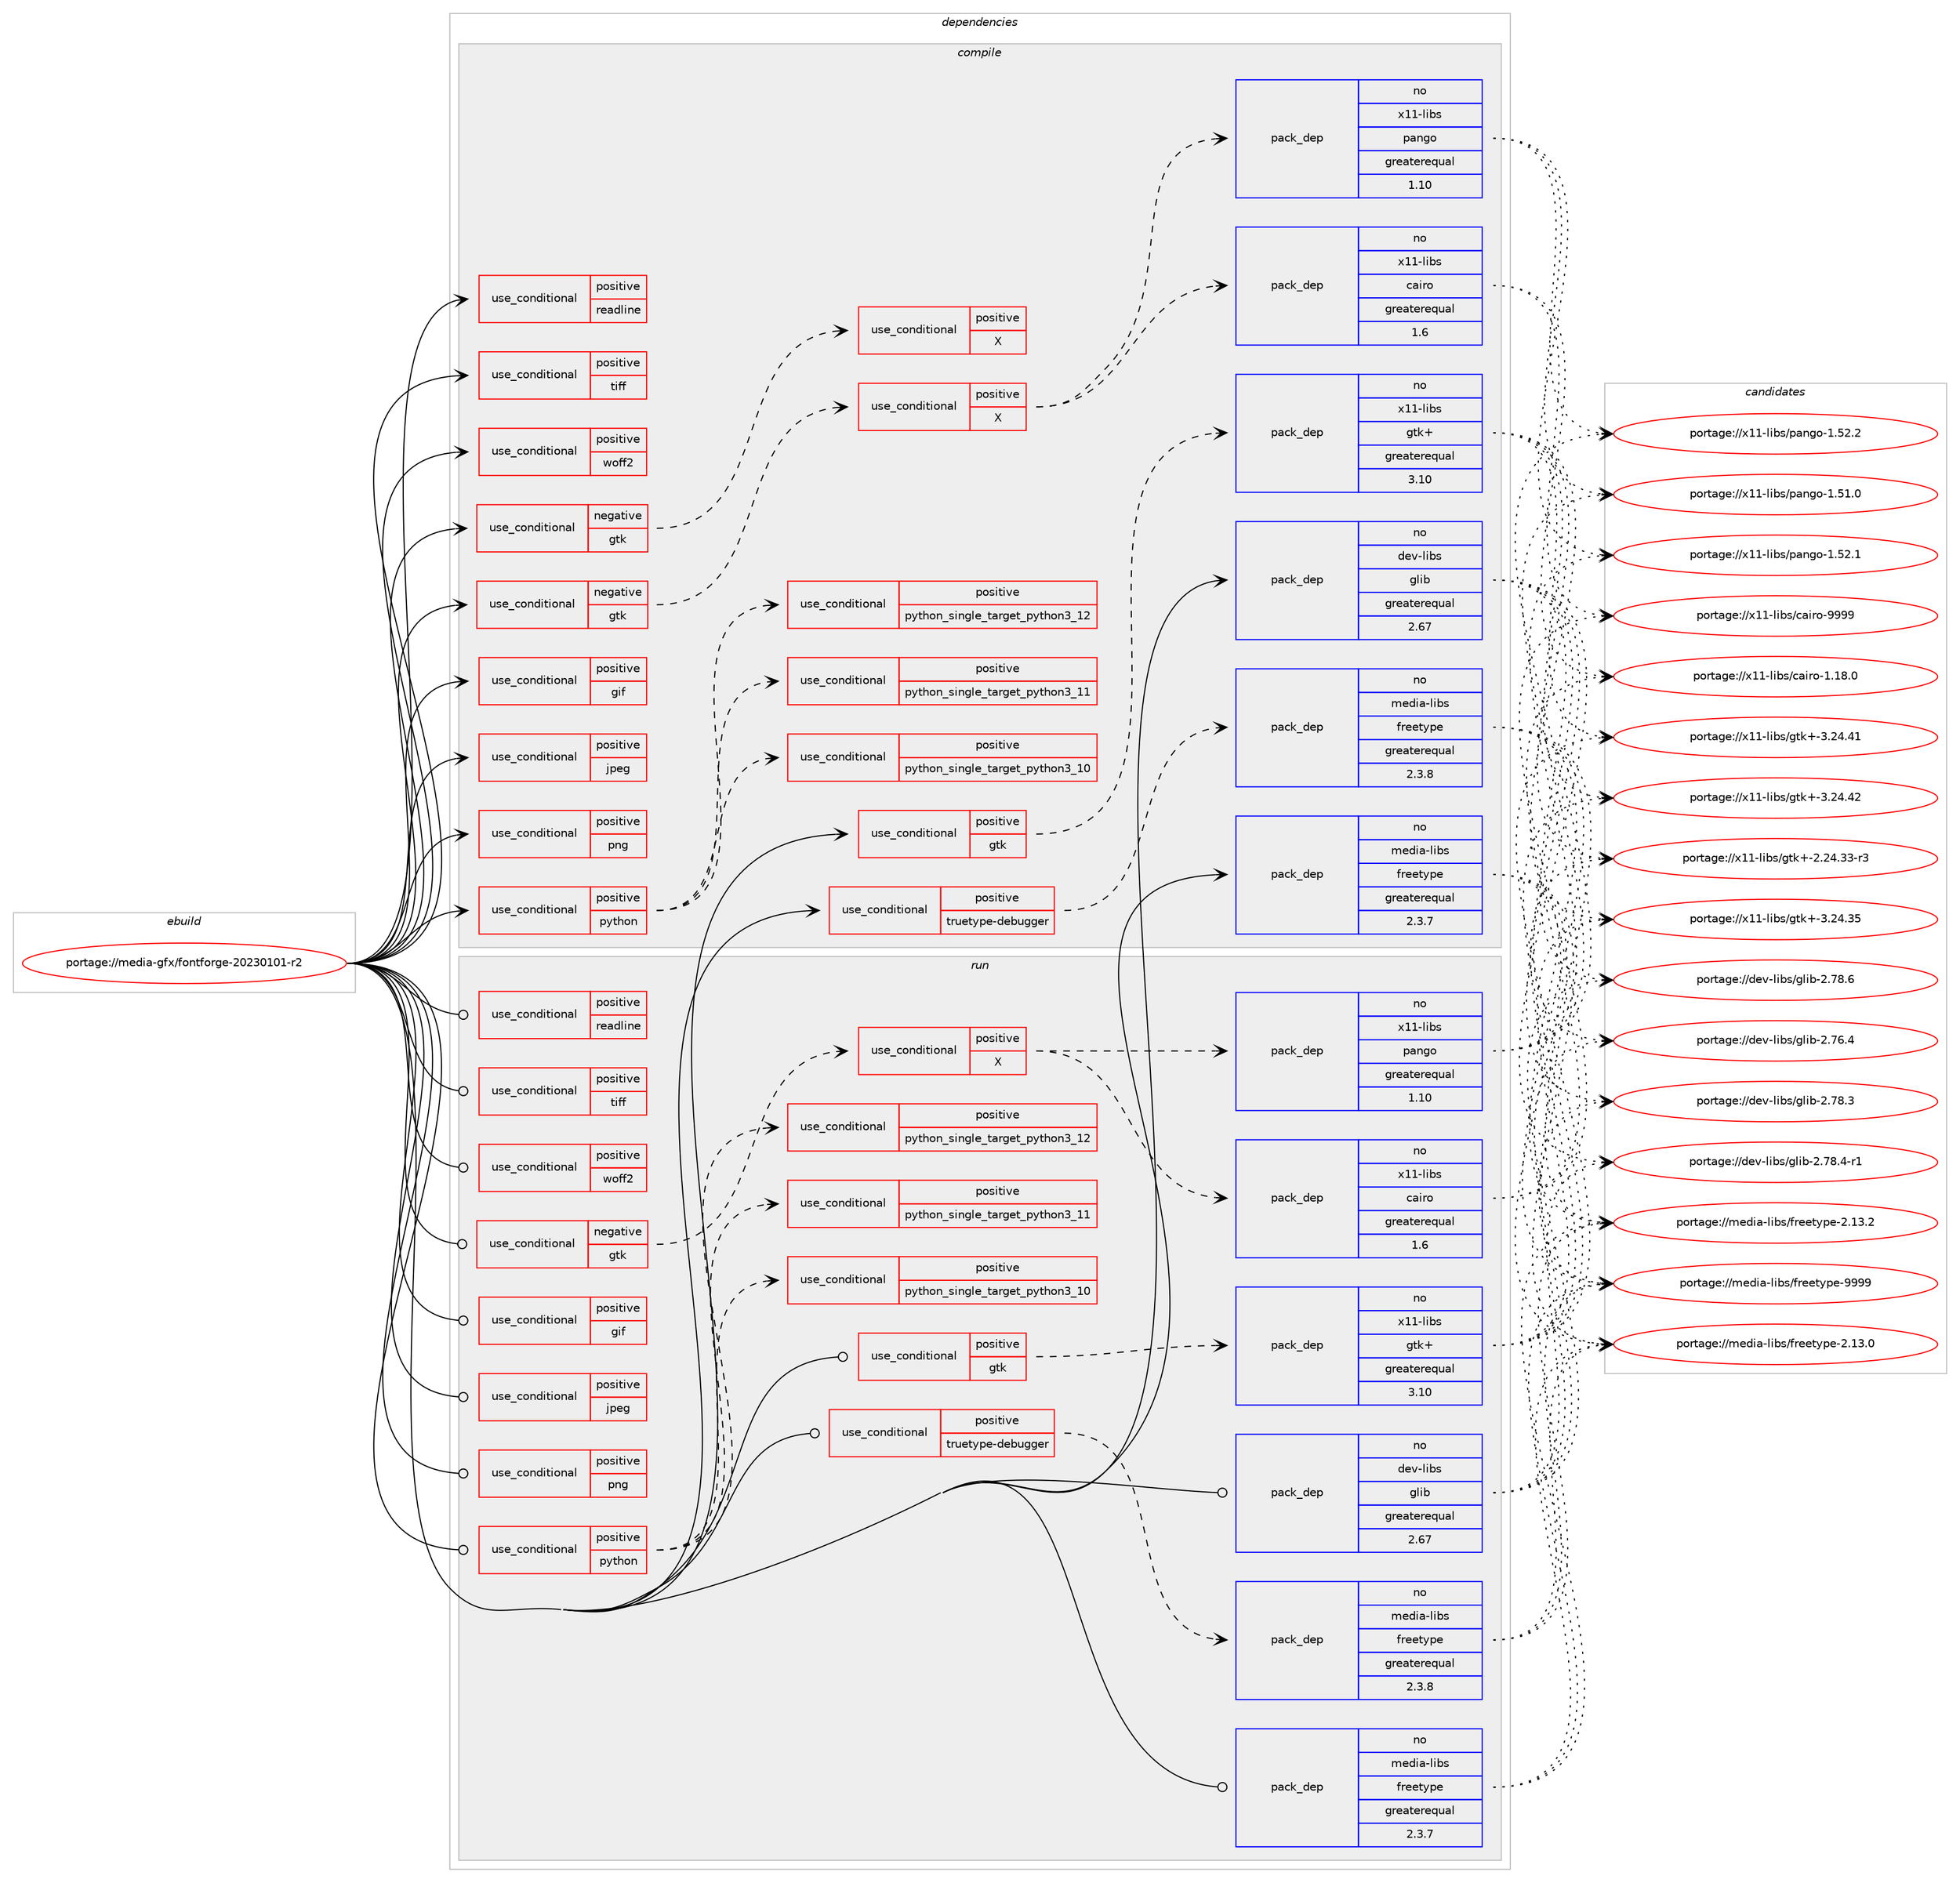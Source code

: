 digraph prolog {

# *************
# Graph options
# *************

newrank=true;
concentrate=true;
compound=true;
graph [rankdir=LR,fontname=Helvetica,fontsize=10,ranksep=1.5];#, ranksep=2.5, nodesep=0.2];
edge  [arrowhead=vee];
node  [fontname=Helvetica,fontsize=10];

# **********
# The ebuild
# **********

subgraph cluster_leftcol {
color=gray;
rank=same;
label=<<i>ebuild</i>>;
id [label="portage://media-gfx/fontforge-20230101-r2", color=red, width=4, href="../media-gfx/fontforge-20230101-r2.svg"];
}

# ****************
# The dependencies
# ****************

subgraph cluster_midcol {
color=gray;
label=<<i>dependencies</i>>;
subgraph cluster_compile {
fillcolor="#eeeeee";
style=filled;
label=<<i>compile</i>>;
subgraph cond70587 {
dependency149950 [label=<<TABLE BORDER="0" CELLBORDER="1" CELLSPACING="0" CELLPADDING="4"><TR><TD ROWSPAN="3" CELLPADDING="10">use_conditional</TD></TR><TR><TD>negative</TD></TR><TR><TD>gtk</TD></TR></TABLE>>, shape=none, color=red];
subgraph cond70588 {
dependency149951 [label=<<TABLE BORDER="0" CELLBORDER="1" CELLSPACING="0" CELLPADDING="4"><TR><TD ROWSPAN="3" CELLPADDING="10">use_conditional</TD></TR><TR><TD>positive</TD></TR><TR><TD>X</TD></TR></TABLE>>, shape=none, color=red];
# *** BEGIN UNKNOWN DEPENDENCY TYPE (TODO) ***
# dependency149951 -> package_dependency(portage://media-gfx/fontforge-20230101-r2,install,no,x11-base,xorg-proto,none,[,,],[],[])
# *** END UNKNOWN DEPENDENCY TYPE (TODO) ***

}
dependency149950:e -> dependency149951:w [weight=20,style="dashed",arrowhead="vee"];
}
id:e -> dependency149950:w [weight=20,style="solid",arrowhead="vee"];
subgraph cond70589 {
dependency149952 [label=<<TABLE BORDER="0" CELLBORDER="1" CELLSPACING="0" CELLPADDING="4"><TR><TD ROWSPAN="3" CELLPADDING="10">use_conditional</TD></TR><TR><TD>negative</TD></TR><TR><TD>gtk</TD></TR></TABLE>>, shape=none, color=red];
subgraph cond70590 {
dependency149953 [label=<<TABLE BORDER="0" CELLBORDER="1" CELLSPACING="0" CELLPADDING="4"><TR><TD ROWSPAN="3" CELLPADDING="10">use_conditional</TD></TR><TR><TD>positive</TD></TR><TR><TD>X</TD></TR></TABLE>>, shape=none, color=red];
subgraph pack77082 {
dependency149954 [label=<<TABLE BORDER="0" CELLBORDER="1" CELLSPACING="0" CELLPADDING="4" WIDTH="220"><TR><TD ROWSPAN="6" CELLPADDING="30">pack_dep</TD></TR><TR><TD WIDTH="110">no</TD></TR><TR><TD>x11-libs</TD></TR><TR><TD>cairo</TD></TR><TR><TD>greaterequal</TD></TR><TR><TD>1.6</TD></TR></TABLE>>, shape=none, color=blue];
}
dependency149953:e -> dependency149954:w [weight=20,style="dashed",arrowhead="vee"];
subgraph pack77083 {
dependency149955 [label=<<TABLE BORDER="0" CELLBORDER="1" CELLSPACING="0" CELLPADDING="4" WIDTH="220"><TR><TD ROWSPAN="6" CELLPADDING="30">pack_dep</TD></TR><TR><TD WIDTH="110">no</TD></TR><TR><TD>x11-libs</TD></TR><TR><TD>pango</TD></TR><TR><TD>greaterequal</TD></TR><TR><TD>1.10</TD></TR></TABLE>>, shape=none, color=blue];
}
dependency149953:e -> dependency149955:w [weight=20,style="dashed",arrowhead="vee"];
# *** BEGIN UNKNOWN DEPENDENCY TYPE (TODO) ***
# dependency149953 -> package_dependency(portage://media-gfx/fontforge-20230101-r2,install,no,x11-libs,libX11,none,[,,],any_same_slot,[])
# *** END UNKNOWN DEPENDENCY TYPE (TODO) ***

# *** BEGIN UNKNOWN DEPENDENCY TYPE (TODO) ***
# dependency149953 -> package_dependency(portage://media-gfx/fontforge-20230101-r2,install,no,x11-libs,libXi,none,[,,],any_same_slot,[])
# *** END UNKNOWN DEPENDENCY TYPE (TODO) ***

}
dependency149952:e -> dependency149953:w [weight=20,style="dashed",arrowhead="vee"];
}
id:e -> dependency149952:w [weight=20,style="solid",arrowhead="vee"];
subgraph cond70591 {
dependency149956 [label=<<TABLE BORDER="0" CELLBORDER="1" CELLSPACING="0" CELLPADDING="4"><TR><TD ROWSPAN="3" CELLPADDING="10">use_conditional</TD></TR><TR><TD>positive</TD></TR><TR><TD>gif</TD></TR></TABLE>>, shape=none, color=red];
# *** BEGIN UNKNOWN DEPENDENCY TYPE (TODO) ***
# dependency149956 -> package_dependency(portage://media-gfx/fontforge-20230101-r2,install,no,media-libs,giflib,none,[,,],any_same_slot,[])
# *** END UNKNOWN DEPENDENCY TYPE (TODO) ***

}
id:e -> dependency149956:w [weight=20,style="solid",arrowhead="vee"];
subgraph cond70592 {
dependency149957 [label=<<TABLE BORDER="0" CELLBORDER="1" CELLSPACING="0" CELLPADDING="4"><TR><TD ROWSPAN="3" CELLPADDING="10">use_conditional</TD></TR><TR><TD>positive</TD></TR><TR><TD>gtk</TD></TR></TABLE>>, shape=none, color=red];
subgraph pack77084 {
dependency149958 [label=<<TABLE BORDER="0" CELLBORDER="1" CELLSPACING="0" CELLPADDING="4" WIDTH="220"><TR><TD ROWSPAN="6" CELLPADDING="30">pack_dep</TD></TR><TR><TD WIDTH="110">no</TD></TR><TR><TD>x11-libs</TD></TR><TR><TD>gtk+</TD></TR><TR><TD>greaterequal</TD></TR><TR><TD>3.10</TD></TR></TABLE>>, shape=none, color=blue];
}
dependency149957:e -> dependency149958:w [weight=20,style="dashed",arrowhead="vee"];
}
id:e -> dependency149957:w [weight=20,style="solid",arrowhead="vee"];
subgraph cond70593 {
dependency149959 [label=<<TABLE BORDER="0" CELLBORDER="1" CELLSPACING="0" CELLPADDING="4"><TR><TD ROWSPAN="3" CELLPADDING="10">use_conditional</TD></TR><TR><TD>positive</TD></TR><TR><TD>jpeg</TD></TR></TABLE>>, shape=none, color=red];
# *** BEGIN UNKNOWN DEPENDENCY TYPE (TODO) ***
# dependency149959 -> package_dependency(portage://media-gfx/fontforge-20230101-r2,install,no,media-libs,libjpeg-turbo,none,[,,],any_same_slot,[])
# *** END UNKNOWN DEPENDENCY TYPE (TODO) ***

}
id:e -> dependency149959:w [weight=20,style="solid",arrowhead="vee"];
subgraph cond70594 {
dependency149960 [label=<<TABLE BORDER="0" CELLBORDER="1" CELLSPACING="0" CELLPADDING="4"><TR><TD ROWSPAN="3" CELLPADDING="10">use_conditional</TD></TR><TR><TD>positive</TD></TR><TR><TD>png</TD></TR></TABLE>>, shape=none, color=red];
# *** BEGIN UNKNOWN DEPENDENCY TYPE (TODO) ***
# dependency149960 -> package_dependency(portage://media-gfx/fontforge-20230101-r2,install,no,media-libs,libpng,none,[,,],any_same_slot,[])
# *** END UNKNOWN DEPENDENCY TYPE (TODO) ***

}
id:e -> dependency149960:w [weight=20,style="solid",arrowhead="vee"];
subgraph cond70595 {
dependency149961 [label=<<TABLE BORDER="0" CELLBORDER="1" CELLSPACING="0" CELLPADDING="4"><TR><TD ROWSPAN="3" CELLPADDING="10">use_conditional</TD></TR><TR><TD>positive</TD></TR><TR><TD>python</TD></TR></TABLE>>, shape=none, color=red];
subgraph cond70596 {
dependency149962 [label=<<TABLE BORDER="0" CELLBORDER="1" CELLSPACING="0" CELLPADDING="4"><TR><TD ROWSPAN="3" CELLPADDING="10">use_conditional</TD></TR><TR><TD>positive</TD></TR><TR><TD>python_single_target_python3_10</TD></TR></TABLE>>, shape=none, color=red];
# *** BEGIN UNKNOWN DEPENDENCY TYPE (TODO) ***
# dependency149962 -> package_dependency(portage://media-gfx/fontforge-20230101-r2,install,no,dev-lang,python,none,[,,],[slot(3.10)],[])
# *** END UNKNOWN DEPENDENCY TYPE (TODO) ***

}
dependency149961:e -> dependency149962:w [weight=20,style="dashed",arrowhead="vee"];
subgraph cond70597 {
dependency149963 [label=<<TABLE BORDER="0" CELLBORDER="1" CELLSPACING="0" CELLPADDING="4"><TR><TD ROWSPAN="3" CELLPADDING="10">use_conditional</TD></TR><TR><TD>positive</TD></TR><TR><TD>python_single_target_python3_11</TD></TR></TABLE>>, shape=none, color=red];
# *** BEGIN UNKNOWN DEPENDENCY TYPE (TODO) ***
# dependency149963 -> package_dependency(portage://media-gfx/fontforge-20230101-r2,install,no,dev-lang,python,none,[,,],[slot(3.11)],[])
# *** END UNKNOWN DEPENDENCY TYPE (TODO) ***

}
dependency149961:e -> dependency149963:w [weight=20,style="dashed",arrowhead="vee"];
subgraph cond70598 {
dependency149964 [label=<<TABLE BORDER="0" CELLBORDER="1" CELLSPACING="0" CELLPADDING="4"><TR><TD ROWSPAN="3" CELLPADDING="10">use_conditional</TD></TR><TR><TD>positive</TD></TR><TR><TD>python_single_target_python3_12</TD></TR></TABLE>>, shape=none, color=red];
# *** BEGIN UNKNOWN DEPENDENCY TYPE (TODO) ***
# dependency149964 -> package_dependency(portage://media-gfx/fontforge-20230101-r2,install,no,dev-lang,python,none,[,,],[slot(3.12)],[])
# *** END UNKNOWN DEPENDENCY TYPE (TODO) ***

}
dependency149961:e -> dependency149964:w [weight=20,style="dashed",arrowhead="vee"];
}
id:e -> dependency149961:w [weight=20,style="solid",arrowhead="vee"];
subgraph cond70599 {
dependency149965 [label=<<TABLE BORDER="0" CELLBORDER="1" CELLSPACING="0" CELLPADDING="4"><TR><TD ROWSPAN="3" CELLPADDING="10">use_conditional</TD></TR><TR><TD>positive</TD></TR><TR><TD>readline</TD></TR></TABLE>>, shape=none, color=red];
# *** BEGIN UNKNOWN DEPENDENCY TYPE (TODO) ***
# dependency149965 -> package_dependency(portage://media-gfx/fontforge-20230101-r2,install,no,sys-libs,readline,none,[,,],[slot(0),equal],[])
# *** END UNKNOWN DEPENDENCY TYPE (TODO) ***

}
id:e -> dependency149965:w [weight=20,style="solid",arrowhead="vee"];
subgraph cond70600 {
dependency149966 [label=<<TABLE BORDER="0" CELLBORDER="1" CELLSPACING="0" CELLPADDING="4"><TR><TD ROWSPAN="3" CELLPADDING="10">use_conditional</TD></TR><TR><TD>positive</TD></TR><TR><TD>tiff</TD></TR></TABLE>>, shape=none, color=red];
# *** BEGIN UNKNOWN DEPENDENCY TYPE (TODO) ***
# dependency149966 -> package_dependency(portage://media-gfx/fontforge-20230101-r2,install,no,media-libs,tiff,none,[,,],any_same_slot,[])
# *** END UNKNOWN DEPENDENCY TYPE (TODO) ***

}
id:e -> dependency149966:w [weight=20,style="solid",arrowhead="vee"];
subgraph cond70601 {
dependency149967 [label=<<TABLE BORDER="0" CELLBORDER="1" CELLSPACING="0" CELLPADDING="4"><TR><TD ROWSPAN="3" CELLPADDING="10">use_conditional</TD></TR><TR><TD>positive</TD></TR><TR><TD>truetype-debugger</TD></TR></TABLE>>, shape=none, color=red];
subgraph pack77085 {
dependency149968 [label=<<TABLE BORDER="0" CELLBORDER="1" CELLSPACING="0" CELLPADDING="4" WIDTH="220"><TR><TD ROWSPAN="6" CELLPADDING="30">pack_dep</TD></TR><TR><TD WIDTH="110">no</TD></TR><TR><TD>media-libs</TD></TR><TR><TD>freetype</TD></TR><TR><TD>greaterequal</TD></TR><TR><TD>2.3.8</TD></TR></TABLE>>, shape=none, color=blue];
}
dependency149967:e -> dependency149968:w [weight=20,style="dashed",arrowhead="vee"];
}
id:e -> dependency149967:w [weight=20,style="solid",arrowhead="vee"];
subgraph cond70602 {
dependency149969 [label=<<TABLE BORDER="0" CELLBORDER="1" CELLSPACING="0" CELLPADDING="4"><TR><TD ROWSPAN="3" CELLPADDING="10">use_conditional</TD></TR><TR><TD>positive</TD></TR><TR><TD>woff2</TD></TR></TABLE>>, shape=none, color=red];
# *** BEGIN UNKNOWN DEPENDENCY TYPE (TODO) ***
# dependency149969 -> package_dependency(portage://media-gfx/fontforge-20230101-r2,install,no,media-libs,woff2,none,[,,],[slot(0),equal],[])
# *** END UNKNOWN DEPENDENCY TYPE (TODO) ***

}
id:e -> dependency149969:w [weight=20,style="solid",arrowhead="vee"];
subgraph pack77086 {
dependency149970 [label=<<TABLE BORDER="0" CELLBORDER="1" CELLSPACING="0" CELLPADDING="4" WIDTH="220"><TR><TD ROWSPAN="6" CELLPADDING="30">pack_dep</TD></TR><TR><TD WIDTH="110">no</TD></TR><TR><TD>dev-libs</TD></TR><TR><TD>glib</TD></TR><TR><TD>greaterequal</TD></TR><TR><TD>2.67</TD></TR></TABLE>>, shape=none, color=blue];
}
id:e -> dependency149970:w [weight=20,style="solid",arrowhead="vee"];
# *** BEGIN UNKNOWN DEPENDENCY TYPE (TODO) ***
# id -> package_dependency(portage://media-gfx/fontforge-20230101-r2,install,no,dev-libs,libltdl,none,[,,],[slot(0)],[])
# *** END UNKNOWN DEPENDENCY TYPE (TODO) ***

# *** BEGIN UNKNOWN DEPENDENCY TYPE (TODO) ***
# id -> package_dependency(portage://media-gfx/fontforge-20230101-r2,install,no,dev-libs,libxml2,none,[,,],[slot(2),equal],[])
# *** END UNKNOWN DEPENDENCY TYPE (TODO) ***

subgraph pack77087 {
dependency149971 [label=<<TABLE BORDER="0" CELLBORDER="1" CELLSPACING="0" CELLPADDING="4" WIDTH="220"><TR><TD ROWSPAN="6" CELLPADDING="30">pack_dep</TD></TR><TR><TD WIDTH="110">no</TD></TR><TR><TD>media-libs</TD></TR><TR><TD>freetype</TD></TR><TR><TD>greaterequal</TD></TR><TR><TD>2.3.7</TD></TR></TABLE>>, shape=none, color=blue];
}
id:e -> dependency149971:w [weight=20,style="solid",arrowhead="vee"];
}
subgraph cluster_compileandrun {
fillcolor="#eeeeee";
style=filled;
label=<<i>compile and run</i>>;
}
subgraph cluster_run {
fillcolor="#eeeeee";
style=filled;
label=<<i>run</i>>;
subgraph cond70603 {
dependency149972 [label=<<TABLE BORDER="0" CELLBORDER="1" CELLSPACING="0" CELLPADDING="4"><TR><TD ROWSPAN="3" CELLPADDING="10">use_conditional</TD></TR><TR><TD>negative</TD></TR><TR><TD>gtk</TD></TR></TABLE>>, shape=none, color=red];
subgraph cond70604 {
dependency149973 [label=<<TABLE BORDER="0" CELLBORDER="1" CELLSPACING="0" CELLPADDING="4"><TR><TD ROWSPAN="3" CELLPADDING="10">use_conditional</TD></TR><TR><TD>positive</TD></TR><TR><TD>X</TD></TR></TABLE>>, shape=none, color=red];
subgraph pack77088 {
dependency149974 [label=<<TABLE BORDER="0" CELLBORDER="1" CELLSPACING="0" CELLPADDING="4" WIDTH="220"><TR><TD ROWSPAN="6" CELLPADDING="30">pack_dep</TD></TR><TR><TD WIDTH="110">no</TD></TR><TR><TD>x11-libs</TD></TR><TR><TD>cairo</TD></TR><TR><TD>greaterequal</TD></TR><TR><TD>1.6</TD></TR></TABLE>>, shape=none, color=blue];
}
dependency149973:e -> dependency149974:w [weight=20,style="dashed",arrowhead="vee"];
subgraph pack77089 {
dependency149975 [label=<<TABLE BORDER="0" CELLBORDER="1" CELLSPACING="0" CELLPADDING="4" WIDTH="220"><TR><TD ROWSPAN="6" CELLPADDING="30">pack_dep</TD></TR><TR><TD WIDTH="110">no</TD></TR><TR><TD>x11-libs</TD></TR><TR><TD>pango</TD></TR><TR><TD>greaterequal</TD></TR><TR><TD>1.10</TD></TR></TABLE>>, shape=none, color=blue];
}
dependency149973:e -> dependency149975:w [weight=20,style="dashed",arrowhead="vee"];
# *** BEGIN UNKNOWN DEPENDENCY TYPE (TODO) ***
# dependency149973 -> package_dependency(portage://media-gfx/fontforge-20230101-r2,run,no,x11-libs,libX11,none,[,,],any_same_slot,[])
# *** END UNKNOWN DEPENDENCY TYPE (TODO) ***

# *** BEGIN UNKNOWN DEPENDENCY TYPE (TODO) ***
# dependency149973 -> package_dependency(portage://media-gfx/fontforge-20230101-r2,run,no,x11-libs,libXi,none,[,,],any_same_slot,[])
# *** END UNKNOWN DEPENDENCY TYPE (TODO) ***

}
dependency149972:e -> dependency149973:w [weight=20,style="dashed",arrowhead="vee"];
}
id:e -> dependency149972:w [weight=20,style="solid",arrowhead="odot"];
subgraph cond70605 {
dependency149976 [label=<<TABLE BORDER="0" CELLBORDER="1" CELLSPACING="0" CELLPADDING="4"><TR><TD ROWSPAN="3" CELLPADDING="10">use_conditional</TD></TR><TR><TD>positive</TD></TR><TR><TD>gif</TD></TR></TABLE>>, shape=none, color=red];
# *** BEGIN UNKNOWN DEPENDENCY TYPE (TODO) ***
# dependency149976 -> package_dependency(portage://media-gfx/fontforge-20230101-r2,run,no,media-libs,giflib,none,[,,],any_same_slot,[])
# *** END UNKNOWN DEPENDENCY TYPE (TODO) ***

}
id:e -> dependency149976:w [weight=20,style="solid",arrowhead="odot"];
subgraph cond70606 {
dependency149977 [label=<<TABLE BORDER="0" CELLBORDER="1" CELLSPACING="0" CELLPADDING="4"><TR><TD ROWSPAN="3" CELLPADDING="10">use_conditional</TD></TR><TR><TD>positive</TD></TR><TR><TD>gtk</TD></TR></TABLE>>, shape=none, color=red];
subgraph pack77090 {
dependency149978 [label=<<TABLE BORDER="0" CELLBORDER="1" CELLSPACING="0" CELLPADDING="4" WIDTH="220"><TR><TD ROWSPAN="6" CELLPADDING="30">pack_dep</TD></TR><TR><TD WIDTH="110">no</TD></TR><TR><TD>x11-libs</TD></TR><TR><TD>gtk+</TD></TR><TR><TD>greaterequal</TD></TR><TR><TD>3.10</TD></TR></TABLE>>, shape=none, color=blue];
}
dependency149977:e -> dependency149978:w [weight=20,style="dashed",arrowhead="vee"];
}
id:e -> dependency149977:w [weight=20,style="solid",arrowhead="odot"];
subgraph cond70607 {
dependency149979 [label=<<TABLE BORDER="0" CELLBORDER="1" CELLSPACING="0" CELLPADDING="4"><TR><TD ROWSPAN="3" CELLPADDING="10">use_conditional</TD></TR><TR><TD>positive</TD></TR><TR><TD>jpeg</TD></TR></TABLE>>, shape=none, color=red];
# *** BEGIN UNKNOWN DEPENDENCY TYPE (TODO) ***
# dependency149979 -> package_dependency(portage://media-gfx/fontforge-20230101-r2,run,no,media-libs,libjpeg-turbo,none,[,,],any_same_slot,[])
# *** END UNKNOWN DEPENDENCY TYPE (TODO) ***

}
id:e -> dependency149979:w [weight=20,style="solid",arrowhead="odot"];
subgraph cond70608 {
dependency149980 [label=<<TABLE BORDER="0" CELLBORDER="1" CELLSPACING="0" CELLPADDING="4"><TR><TD ROWSPAN="3" CELLPADDING="10">use_conditional</TD></TR><TR><TD>positive</TD></TR><TR><TD>png</TD></TR></TABLE>>, shape=none, color=red];
# *** BEGIN UNKNOWN DEPENDENCY TYPE (TODO) ***
# dependency149980 -> package_dependency(portage://media-gfx/fontforge-20230101-r2,run,no,media-libs,libpng,none,[,,],any_same_slot,[])
# *** END UNKNOWN DEPENDENCY TYPE (TODO) ***

}
id:e -> dependency149980:w [weight=20,style="solid",arrowhead="odot"];
subgraph cond70609 {
dependency149981 [label=<<TABLE BORDER="0" CELLBORDER="1" CELLSPACING="0" CELLPADDING="4"><TR><TD ROWSPAN="3" CELLPADDING="10">use_conditional</TD></TR><TR><TD>positive</TD></TR><TR><TD>python</TD></TR></TABLE>>, shape=none, color=red];
subgraph cond70610 {
dependency149982 [label=<<TABLE BORDER="0" CELLBORDER="1" CELLSPACING="0" CELLPADDING="4"><TR><TD ROWSPAN="3" CELLPADDING="10">use_conditional</TD></TR><TR><TD>positive</TD></TR><TR><TD>python_single_target_python3_10</TD></TR></TABLE>>, shape=none, color=red];
# *** BEGIN UNKNOWN DEPENDENCY TYPE (TODO) ***
# dependency149982 -> package_dependency(portage://media-gfx/fontforge-20230101-r2,run,no,dev-lang,python,none,[,,],[slot(3.10)],[])
# *** END UNKNOWN DEPENDENCY TYPE (TODO) ***

}
dependency149981:e -> dependency149982:w [weight=20,style="dashed",arrowhead="vee"];
subgraph cond70611 {
dependency149983 [label=<<TABLE BORDER="0" CELLBORDER="1" CELLSPACING="0" CELLPADDING="4"><TR><TD ROWSPAN="3" CELLPADDING="10">use_conditional</TD></TR><TR><TD>positive</TD></TR><TR><TD>python_single_target_python3_11</TD></TR></TABLE>>, shape=none, color=red];
# *** BEGIN UNKNOWN DEPENDENCY TYPE (TODO) ***
# dependency149983 -> package_dependency(portage://media-gfx/fontforge-20230101-r2,run,no,dev-lang,python,none,[,,],[slot(3.11)],[])
# *** END UNKNOWN DEPENDENCY TYPE (TODO) ***

}
dependency149981:e -> dependency149983:w [weight=20,style="dashed",arrowhead="vee"];
subgraph cond70612 {
dependency149984 [label=<<TABLE BORDER="0" CELLBORDER="1" CELLSPACING="0" CELLPADDING="4"><TR><TD ROWSPAN="3" CELLPADDING="10">use_conditional</TD></TR><TR><TD>positive</TD></TR><TR><TD>python_single_target_python3_12</TD></TR></TABLE>>, shape=none, color=red];
# *** BEGIN UNKNOWN DEPENDENCY TYPE (TODO) ***
# dependency149984 -> package_dependency(portage://media-gfx/fontforge-20230101-r2,run,no,dev-lang,python,none,[,,],[slot(3.12)],[])
# *** END UNKNOWN DEPENDENCY TYPE (TODO) ***

}
dependency149981:e -> dependency149984:w [weight=20,style="dashed",arrowhead="vee"];
}
id:e -> dependency149981:w [weight=20,style="solid",arrowhead="odot"];
subgraph cond70613 {
dependency149985 [label=<<TABLE BORDER="0" CELLBORDER="1" CELLSPACING="0" CELLPADDING="4"><TR><TD ROWSPAN="3" CELLPADDING="10">use_conditional</TD></TR><TR><TD>positive</TD></TR><TR><TD>readline</TD></TR></TABLE>>, shape=none, color=red];
# *** BEGIN UNKNOWN DEPENDENCY TYPE (TODO) ***
# dependency149985 -> package_dependency(portage://media-gfx/fontforge-20230101-r2,run,no,sys-libs,readline,none,[,,],[slot(0),equal],[])
# *** END UNKNOWN DEPENDENCY TYPE (TODO) ***

}
id:e -> dependency149985:w [weight=20,style="solid",arrowhead="odot"];
subgraph cond70614 {
dependency149986 [label=<<TABLE BORDER="0" CELLBORDER="1" CELLSPACING="0" CELLPADDING="4"><TR><TD ROWSPAN="3" CELLPADDING="10">use_conditional</TD></TR><TR><TD>positive</TD></TR><TR><TD>tiff</TD></TR></TABLE>>, shape=none, color=red];
# *** BEGIN UNKNOWN DEPENDENCY TYPE (TODO) ***
# dependency149986 -> package_dependency(portage://media-gfx/fontforge-20230101-r2,run,no,media-libs,tiff,none,[,,],any_same_slot,[])
# *** END UNKNOWN DEPENDENCY TYPE (TODO) ***

}
id:e -> dependency149986:w [weight=20,style="solid",arrowhead="odot"];
subgraph cond70615 {
dependency149987 [label=<<TABLE BORDER="0" CELLBORDER="1" CELLSPACING="0" CELLPADDING="4"><TR><TD ROWSPAN="3" CELLPADDING="10">use_conditional</TD></TR><TR><TD>positive</TD></TR><TR><TD>truetype-debugger</TD></TR></TABLE>>, shape=none, color=red];
subgraph pack77091 {
dependency149988 [label=<<TABLE BORDER="0" CELLBORDER="1" CELLSPACING="0" CELLPADDING="4" WIDTH="220"><TR><TD ROWSPAN="6" CELLPADDING="30">pack_dep</TD></TR><TR><TD WIDTH="110">no</TD></TR><TR><TD>media-libs</TD></TR><TR><TD>freetype</TD></TR><TR><TD>greaterequal</TD></TR><TR><TD>2.3.8</TD></TR></TABLE>>, shape=none, color=blue];
}
dependency149987:e -> dependency149988:w [weight=20,style="dashed",arrowhead="vee"];
}
id:e -> dependency149987:w [weight=20,style="solid",arrowhead="odot"];
subgraph cond70616 {
dependency149989 [label=<<TABLE BORDER="0" CELLBORDER="1" CELLSPACING="0" CELLPADDING="4"><TR><TD ROWSPAN="3" CELLPADDING="10">use_conditional</TD></TR><TR><TD>positive</TD></TR><TR><TD>woff2</TD></TR></TABLE>>, shape=none, color=red];
# *** BEGIN UNKNOWN DEPENDENCY TYPE (TODO) ***
# dependency149989 -> package_dependency(portage://media-gfx/fontforge-20230101-r2,run,no,media-libs,woff2,none,[,,],[slot(0),equal],[])
# *** END UNKNOWN DEPENDENCY TYPE (TODO) ***

}
id:e -> dependency149989:w [weight=20,style="solid",arrowhead="odot"];
subgraph pack77092 {
dependency149990 [label=<<TABLE BORDER="0" CELLBORDER="1" CELLSPACING="0" CELLPADDING="4" WIDTH="220"><TR><TD ROWSPAN="6" CELLPADDING="30">pack_dep</TD></TR><TR><TD WIDTH="110">no</TD></TR><TR><TD>dev-libs</TD></TR><TR><TD>glib</TD></TR><TR><TD>greaterequal</TD></TR><TR><TD>2.67</TD></TR></TABLE>>, shape=none, color=blue];
}
id:e -> dependency149990:w [weight=20,style="solid",arrowhead="odot"];
# *** BEGIN UNKNOWN DEPENDENCY TYPE (TODO) ***
# id -> package_dependency(portage://media-gfx/fontforge-20230101-r2,run,no,dev-libs,libltdl,none,[,,],[slot(0)],[])
# *** END UNKNOWN DEPENDENCY TYPE (TODO) ***

# *** BEGIN UNKNOWN DEPENDENCY TYPE (TODO) ***
# id -> package_dependency(portage://media-gfx/fontforge-20230101-r2,run,no,dev-libs,libxml2,none,[,,],[slot(2),equal],[])
# *** END UNKNOWN DEPENDENCY TYPE (TODO) ***

subgraph pack77093 {
dependency149991 [label=<<TABLE BORDER="0" CELLBORDER="1" CELLSPACING="0" CELLPADDING="4" WIDTH="220"><TR><TD ROWSPAN="6" CELLPADDING="30">pack_dep</TD></TR><TR><TD WIDTH="110">no</TD></TR><TR><TD>media-libs</TD></TR><TR><TD>freetype</TD></TR><TR><TD>greaterequal</TD></TR><TR><TD>2.3.7</TD></TR></TABLE>>, shape=none, color=blue];
}
id:e -> dependency149991:w [weight=20,style="solid",arrowhead="odot"];
}
}

# **************
# The candidates
# **************

subgraph cluster_choices {
rank=same;
color=gray;
label=<<i>candidates</i>>;

subgraph choice77082 {
color=black;
nodesep=1;
choice1204949451081059811547999710511411145494649564648 [label="portage://x11-libs/cairo-1.18.0", color=red, width=4,href="../x11-libs/cairo-1.18.0.svg"];
choice120494945108105981154799971051141114557575757 [label="portage://x11-libs/cairo-9999", color=red, width=4,href="../x11-libs/cairo-9999.svg"];
dependency149954:e -> choice1204949451081059811547999710511411145494649564648:w [style=dotted,weight="100"];
dependency149954:e -> choice120494945108105981154799971051141114557575757:w [style=dotted,weight="100"];
}
subgraph choice77083 {
color=black;
nodesep=1;
choice12049494510810598115471129711010311145494653494648 [label="portage://x11-libs/pango-1.51.0", color=red, width=4,href="../x11-libs/pango-1.51.0.svg"];
choice12049494510810598115471129711010311145494653504649 [label="portage://x11-libs/pango-1.52.1", color=red, width=4,href="../x11-libs/pango-1.52.1.svg"];
choice12049494510810598115471129711010311145494653504650 [label="portage://x11-libs/pango-1.52.2", color=red, width=4,href="../x11-libs/pango-1.52.2.svg"];
dependency149955:e -> choice12049494510810598115471129711010311145494653494648:w [style=dotted,weight="100"];
dependency149955:e -> choice12049494510810598115471129711010311145494653504649:w [style=dotted,weight="100"];
dependency149955:e -> choice12049494510810598115471129711010311145494653504650:w [style=dotted,weight="100"];
}
subgraph choice77084 {
color=black;
nodesep=1;
choice12049494510810598115471031161074345504650524651514511451 [label="portage://x11-libs/gtk+-2.24.33-r3", color=red, width=4,href="../x11-libs/gtk+-2.24.33-r3.svg"];
choice1204949451081059811547103116107434551465052465153 [label="portage://x11-libs/gtk+-3.24.35", color=red, width=4,href="../x11-libs/gtk+-3.24.35.svg"];
choice1204949451081059811547103116107434551465052465249 [label="portage://x11-libs/gtk+-3.24.41", color=red, width=4,href="../x11-libs/gtk+-3.24.41.svg"];
choice1204949451081059811547103116107434551465052465250 [label="portage://x11-libs/gtk+-3.24.42", color=red, width=4,href="../x11-libs/gtk+-3.24.42.svg"];
dependency149958:e -> choice12049494510810598115471031161074345504650524651514511451:w [style=dotted,weight="100"];
dependency149958:e -> choice1204949451081059811547103116107434551465052465153:w [style=dotted,weight="100"];
dependency149958:e -> choice1204949451081059811547103116107434551465052465249:w [style=dotted,weight="100"];
dependency149958:e -> choice1204949451081059811547103116107434551465052465250:w [style=dotted,weight="100"];
}
subgraph choice77085 {
color=black;
nodesep=1;
choice1091011001059745108105981154710211410110111612111210145504649514648 [label="portage://media-libs/freetype-2.13.0", color=red, width=4,href="../media-libs/freetype-2.13.0.svg"];
choice1091011001059745108105981154710211410110111612111210145504649514650 [label="portage://media-libs/freetype-2.13.2", color=red, width=4,href="../media-libs/freetype-2.13.2.svg"];
choice109101100105974510810598115471021141011011161211121014557575757 [label="portage://media-libs/freetype-9999", color=red, width=4,href="../media-libs/freetype-9999.svg"];
dependency149968:e -> choice1091011001059745108105981154710211410110111612111210145504649514648:w [style=dotted,weight="100"];
dependency149968:e -> choice1091011001059745108105981154710211410110111612111210145504649514650:w [style=dotted,weight="100"];
dependency149968:e -> choice109101100105974510810598115471021141011011161211121014557575757:w [style=dotted,weight="100"];
}
subgraph choice77086 {
color=black;
nodesep=1;
choice1001011184510810598115471031081059845504655544652 [label="portage://dev-libs/glib-2.76.4", color=red, width=4,href="../dev-libs/glib-2.76.4.svg"];
choice1001011184510810598115471031081059845504655564651 [label="portage://dev-libs/glib-2.78.3", color=red, width=4,href="../dev-libs/glib-2.78.3.svg"];
choice10010111845108105981154710310810598455046555646524511449 [label="portage://dev-libs/glib-2.78.4-r1", color=red, width=4,href="../dev-libs/glib-2.78.4-r1.svg"];
choice1001011184510810598115471031081059845504655564654 [label="portage://dev-libs/glib-2.78.6", color=red, width=4,href="../dev-libs/glib-2.78.6.svg"];
dependency149970:e -> choice1001011184510810598115471031081059845504655544652:w [style=dotted,weight="100"];
dependency149970:e -> choice1001011184510810598115471031081059845504655564651:w [style=dotted,weight="100"];
dependency149970:e -> choice10010111845108105981154710310810598455046555646524511449:w [style=dotted,weight="100"];
dependency149970:e -> choice1001011184510810598115471031081059845504655564654:w [style=dotted,weight="100"];
}
subgraph choice77087 {
color=black;
nodesep=1;
choice1091011001059745108105981154710211410110111612111210145504649514648 [label="portage://media-libs/freetype-2.13.0", color=red, width=4,href="../media-libs/freetype-2.13.0.svg"];
choice1091011001059745108105981154710211410110111612111210145504649514650 [label="portage://media-libs/freetype-2.13.2", color=red, width=4,href="../media-libs/freetype-2.13.2.svg"];
choice109101100105974510810598115471021141011011161211121014557575757 [label="portage://media-libs/freetype-9999", color=red, width=4,href="../media-libs/freetype-9999.svg"];
dependency149971:e -> choice1091011001059745108105981154710211410110111612111210145504649514648:w [style=dotted,weight="100"];
dependency149971:e -> choice1091011001059745108105981154710211410110111612111210145504649514650:w [style=dotted,weight="100"];
dependency149971:e -> choice109101100105974510810598115471021141011011161211121014557575757:w [style=dotted,weight="100"];
}
subgraph choice77088 {
color=black;
nodesep=1;
choice1204949451081059811547999710511411145494649564648 [label="portage://x11-libs/cairo-1.18.0", color=red, width=4,href="../x11-libs/cairo-1.18.0.svg"];
choice120494945108105981154799971051141114557575757 [label="portage://x11-libs/cairo-9999", color=red, width=4,href="../x11-libs/cairo-9999.svg"];
dependency149974:e -> choice1204949451081059811547999710511411145494649564648:w [style=dotted,weight="100"];
dependency149974:e -> choice120494945108105981154799971051141114557575757:w [style=dotted,weight="100"];
}
subgraph choice77089 {
color=black;
nodesep=1;
choice12049494510810598115471129711010311145494653494648 [label="portage://x11-libs/pango-1.51.0", color=red, width=4,href="../x11-libs/pango-1.51.0.svg"];
choice12049494510810598115471129711010311145494653504649 [label="portage://x11-libs/pango-1.52.1", color=red, width=4,href="../x11-libs/pango-1.52.1.svg"];
choice12049494510810598115471129711010311145494653504650 [label="portage://x11-libs/pango-1.52.2", color=red, width=4,href="../x11-libs/pango-1.52.2.svg"];
dependency149975:e -> choice12049494510810598115471129711010311145494653494648:w [style=dotted,weight="100"];
dependency149975:e -> choice12049494510810598115471129711010311145494653504649:w [style=dotted,weight="100"];
dependency149975:e -> choice12049494510810598115471129711010311145494653504650:w [style=dotted,weight="100"];
}
subgraph choice77090 {
color=black;
nodesep=1;
choice12049494510810598115471031161074345504650524651514511451 [label="portage://x11-libs/gtk+-2.24.33-r3", color=red, width=4,href="../x11-libs/gtk+-2.24.33-r3.svg"];
choice1204949451081059811547103116107434551465052465153 [label="portage://x11-libs/gtk+-3.24.35", color=red, width=4,href="../x11-libs/gtk+-3.24.35.svg"];
choice1204949451081059811547103116107434551465052465249 [label="portage://x11-libs/gtk+-3.24.41", color=red, width=4,href="../x11-libs/gtk+-3.24.41.svg"];
choice1204949451081059811547103116107434551465052465250 [label="portage://x11-libs/gtk+-3.24.42", color=red, width=4,href="../x11-libs/gtk+-3.24.42.svg"];
dependency149978:e -> choice12049494510810598115471031161074345504650524651514511451:w [style=dotted,weight="100"];
dependency149978:e -> choice1204949451081059811547103116107434551465052465153:w [style=dotted,weight="100"];
dependency149978:e -> choice1204949451081059811547103116107434551465052465249:w [style=dotted,weight="100"];
dependency149978:e -> choice1204949451081059811547103116107434551465052465250:w [style=dotted,weight="100"];
}
subgraph choice77091 {
color=black;
nodesep=1;
choice1091011001059745108105981154710211410110111612111210145504649514648 [label="portage://media-libs/freetype-2.13.0", color=red, width=4,href="../media-libs/freetype-2.13.0.svg"];
choice1091011001059745108105981154710211410110111612111210145504649514650 [label="portage://media-libs/freetype-2.13.2", color=red, width=4,href="../media-libs/freetype-2.13.2.svg"];
choice109101100105974510810598115471021141011011161211121014557575757 [label="portage://media-libs/freetype-9999", color=red, width=4,href="../media-libs/freetype-9999.svg"];
dependency149988:e -> choice1091011001059745108105981154710211410110111612111210145504649514648:w [style=dotted,weight="100"];
dependency149988:e -> choice1091011001059745108105981154710211410110111612111210145504649514650:w [style=dotted,weight="100"];
dependency149988:e -> choice109101100105974510810598115471021141011011161211121014557575757:w [style=dotted,weight="100"];
}
subgraph choice77092 {
color=black;
nodesep=1;
choice1001011184510810598115471031081059845504655544652 [label="portage://dev-libs/glib-2.76.4", color=red, width=4,href="../dev-libs/glib-2.76.4.svg"];
choice1001011184510810598115471031081059845504655564651 [label="portage://dev-libs/glib-2.78.3", color=red, width=4,href="../dev-libs/glib-2.78.3.svg"];
choice10010111845108105981154710310810598455046555646524511449 [label="portage://dev-libs/glib-2.78.4-r1", color=red, width=4,href="../dev-libs/glib-2.78.4-r1.svg"];
choice1001011184510810598115471031081059845504655564654 [label="portage://dev-libs/glib-2.78.6", color=red, width=4,href="../dev-libs/glib-2.78.6.svg"];
dependency149990:e -> choice1001011184510810598115471031081059845504655544652:w [style=dotted,weight="100"];
dependency149990:e -> choice1001011184510810598115471031081059845504655564651:w [style=dotted,weight="100"];
dependency149990:e -> choice10010111845108105981154710310810598455046555646524511449:w [style=dotted,weight="100"];
dependency149990:e -> choice1001011184510810598115471031081059845504655564654:w [style=dotted,weight="100"];
}
subgraph choice77093 {
color=black;
nodesep=1;
choice1091011001059745108105981154710211410110111612111210145504649514648 [label="portage://media-libs/freetype-2.13.0", color=red, width=4,href="../media-libs/freetype-2.13.0.svg"];
choice1091011001059745108105981154710211410110111612111210145504649514650 [label="portage://media-libs/freetype-2.13.2", color=red, width=4,href="../media-libs/freetype-2.13.2.svg"];
choice109101100105974510810598115471021141011011161211121014557575757 [label="portage://media-libs/freetype-9999", color=red, width=4,href="../media-libs/freetype-9999.svg"];
dependency149991:e -> choice1091011001059745108105981154710211410110111612111210145504649514648:w [style=dotted,weight="100"];
dependency149991:e -> choice1091011001059745108105981154710211410110111612111210145504649514650:w [style=dotted,weight="100"];
dependency149991:e -> choice109101100105974510810598115471021141011011161211121014557575757:w [style=dotted,weight="100"];
}
}

}

